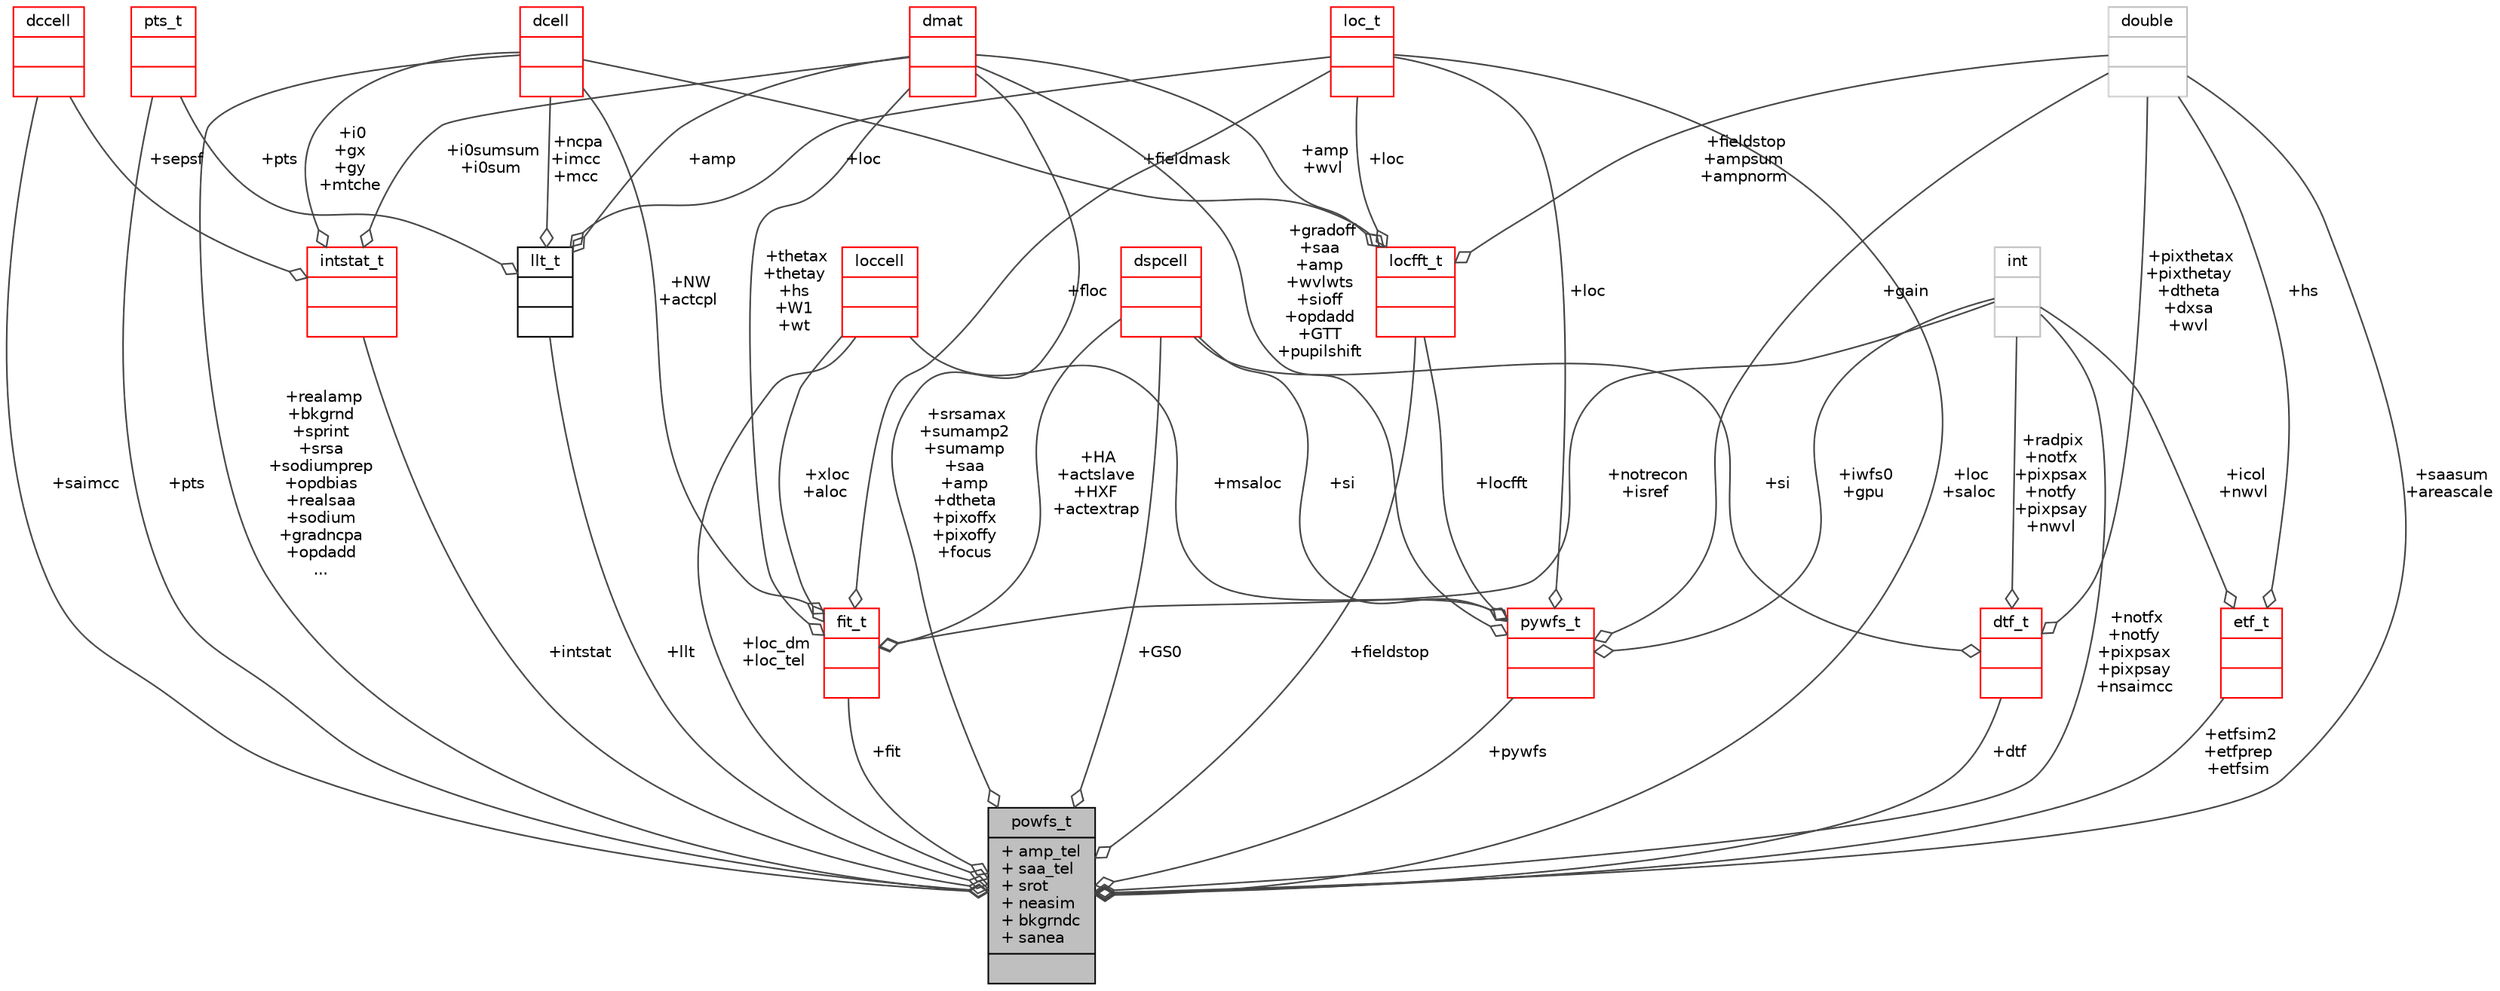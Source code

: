 digraph "powfs_t"
{
 // INTERACTIVE_SVG=YES
  bgcolor="transparent";
  edge [fontname="Helvetica",fontsize="10",labelfontname="Helvetica",labelfontsize="10"];
  node [fontname="Helvetica",fontsize="10",shape=record];
  Node39 [label="{powfs_t\n|+ amp_tel\l+ saa_tel\l+ srot\l+ neasim\l+ bkgrndc\l+ sanea\l|}",height=0.2,width=0.4,color="black", fillcolor="grey75", style="filled", fontcolor="black"];
  Node40 -> Node39 [color="grey25",fontsize="10",style="solid",label=" +realamp\n+bkgrnd\n+sprint\n+srsa\n+sodiumprep\n+opdbias\n+realsaa\n+sodium\n+gradncpa\n+opdadd\n..." ,arrowhead="odiamond",fontname="Helvetica"];
  Node40 [label="{dcell\n||}",height=0.2,width=0.4,color="red",URL="$type_8h.html#structdcell"];
  Node42 -> Node39 [color="grey25",fontsize="10",style="solid",label=" +loc_dm\n+loc_tel" ,arrowhead="odiamond",fontname="Helvetica"];
  Node42 [label="{loccell\n||}",height=0.2,width=0.4,color="red",URL="$type_8h.html#structloccell"];
  Node44 -> Node39 [color="grey25",fontsize="10",style="solid",label=" +GS0" ,arrowhead="odiamond",fontname="Helvetica"];
  Node44 [label="{dspcell\n||}",height=0.2,width=0.4,color="red",URL="$type_8h.html#structdspcell"];
  Node46 -> Node39 [color="grey25",fontsize="10",style="solid",label=" +saimcc" ,arrowhead="odiamond",fontname="Helvetica"];
  Node46 [label="{dccell\n||}",height=0.2,width=0.4,color="red",URL="$type_8h.html#structdccell"];
  Node48 -> Node39 [color="grey25",fontsize="10",style="solid",label=" +llt" ,arrowhead="odiamond",fontname="Helvetica"];
  Node48 [label="{llt_t\n||}",height=0.2,width=0.4,color="black",URL="$maos_2types_8h.html#structllt__t"];
  Node40 -> Node48 [color="grey25",fontsize="10",style="solid",label=" +ncpa\n+imcc\n+mcc" ,arrowhead="odiamond",fontname="Helvetica"];
  Node49 -> Node48 [color="grey25",fontsize="10",style="solid",label=" +amp" ,arrowhead="odiamond",fontname="Helvetica"];
  Node49 [label="{dmat\n||}",height=0.2,width=0.4,color="red",URL="$type_8h.html#structdmat"];
  Node51 -> Node48 [color="grey25",fontsize="10",style="solid",label=" +pts" ,arrowhead="odiamond",fontname="Helvetica"];
  Node51 [label="{pts_t\n||}",height=0.2,width=0.4,color="red",URL="$type_8h.html#structpts__t"];
  Node53 -> Node48 [color="grey25",fontsize="10",style="solid",label=" +loc" ,arrowhead="odiamond",fontname="Helvetica"];
  Node53 [label="{loc_t\n||}",height=0.2,width=0.4,color="red",URL="$type_8h.html#structloc__t"];
  Node55 -> Node39 [color="grey25",fontsize="10",style="solid",label=" +saasum\n+areascale" ,arrowhead="odiamond",fontname="Helvetica"];
  Node55 [label="{double\n||}",height=0.2,width=0.4,color="grey75"];
  Node56 -> Node39 [color="grey25",fontsize="10",style="solid",label=" +pywfs" ,arrowhead="odiamond",fontname="Helvetica"];
  Node56 [label="{pywfs_t\n||}",height=0.2,width=0.4,color="red",URL="$pywfs_8h.html#structpywfs__t"];
  Node42 -> Node56 [color="grey25",fontsize="10",style="solid",label=" +msaloc" ,arrowhead="odiamond",fontname="Helvetica"];
  Node44 -> Node56 [color="grey25",fontsize="10",style="solid",label=" +si" ,arrowhead="odiamond",fontname="Helvetica"];
  Node55 -> Node56 [color="grey25",fontsize="10",style="solid",label=" +gain" ,arrowhead="odiamond",fontname="Helvetica"];
  Node59 -> Node56 [color="grey25",fontsize="10",style="solid",label=" +locfft" ,arrowhead="odiamond",fontname="Helvetica"];
  Node59 [label="{locfft_t\n||}",height=0.2,width=0.4,color="red",URL="$locfft_8h.html#structlocfft__t"];
  Node40 -> Node59 [color="grey25",fontsize="10",style="solid",label=" +fieldmask" ,arrowhead="odiamond",fontname="Helvetica"];
  Node55 -> Node59 [color="grey25",fontsize="10",style="solid",label=" +fieldstop\n+ampsum\n+ampnorm" ,arrowhead="odiamond",fontname="Helvetica"];
  Node49 -> Node59 [color="grey25",fontsize="10",style="solid",label=" +amp\n+wvl" ,arrowhead="odiamond",fontname="Helvetica"];
  Node53 -> Node59 [color="grey25",fontsize="10",style="solid",label=" +loc" ,arrowhead="odiamond",fontname="Helvetica"];
  Node58 -> Node56 [color="grey25",fontsize="10",style="solid",label=" +iwfs0\n+gpu" ,arrowhead="odiamond",fontname="Helvetica"];
  Node58 [label="{int\n||}",height=0.2,width=0.4,color="grey75"];
  Node49 -> Node56 [color="grey25",fontsize="10",style="solid",label=" +gradoff\n+saa\n+amp\n+wvlwts\n+sioff\n+opdadd\n+GTT\n+pupilshift" ,arrowhead="odiamond",fontname="Helvetica"];
  Node53 -> Node56 [color="grey25",fontsize="10",style="solid",label=" +loc" ,arrowhead="odiamond",fontname="Helvetica"];
  Node68 -> Node39 [color="grey25",fontsize="10",style="solid",label=" +dtf" ,arrowhead="odiamond",fontname="Helvetica"];
  Node68 [label="{dtf_t\n||}",height=0.2,width=0.4,color="red",URL="$mkdtf_8h.html#structdtf__t"];
  Node44 -> Node68 [color="grey25",fontsize="10",style="solid",label=" +si" ,arrowhead="odiamond",fontname="Helvetica"];
  Node55 -> Node68 [color="grey25",fontsize="10",style="solid",label=" +pixthetax\n+pixthetay\n+dtheta\n+dxsa\n+wvl" ,arrowhead="odiamond",fontname="Helvetica"];
  Node58 -> Node68 [color="grey25",fontsize="10",style="solid",label=" +radpix\n+notfx\n+pixpsax\n+notfy\n+pixpsay\n+nwvl" ,arrowhead="odiamond",fontname="Helvetica"];
  Node69 -> Node39 [color="grey25",fontsize="10",style="solid",label=" +etfsim2\n+etfprep\n+etfsim" ,arrowhead="odiamond",fontname="Helvetica"];
  Node69 [label="{etf_t\n||}",height=0.2,width=0.4,color="red",URL="$mkdtf_8h.html#structetf__t"];
  Node55 -> Node69 [color="grey25",fontsize="10",style="solid",label=" +hs" ,arrowhead="odiamond",fontname="Helvetica"];
  Node58 -> Node69 [color="grey25",fontsize="10",style="solid",label=" +icol\n+nwvl" ,arrowhead="odiamond",fontname="Helvetica"];
  Node70 -> Node39 [color="grey25",fontsize="10",style="solid",label=" +intstat" ,arrowhead="odiamond",fontname="Helvetica"];
  Node70 [label="{intstat_t\n||}",height=0.2,width=0.4,color="red",URL="$maos_2types_8h.html#structintstat__t"];
  Node40 -> Node70 [color="grey25",fontsize="10",style="solid",label=" +i0\n+gx\n+gy\n+mtche" ,arrowhead="odiamond",fontname="Helvetica"];
  Node46 -> Node70 [color="grey25",fontsize="10",style="solid",label=" +sepsf" ,arrowhead="odiamond",fontname="Helvetica"];
  Node49 -> Node70 [color="grey25",fontsize="10",style="solid",label=" +i0sumsum\n+i0sum" ,arrowhead="odiamond",fontname="Helvetica"];
  Node59 -> Node39 [color="grey25",fontsize="10",style="solid",label=" +fieldstop" ,arrowhead="odiamond",fontname="Helvetica"];
  Node58 -> Node39 [color="grey25",fontsize="10",style="solid",label=" +notfx\n+notfy\n+pixpsax\n+pixpsay\n+nsaimcc" ,arrowhead="odiamond",fontname="Helvetica"];
  Node49 -> Node39 [color="grey25",fontsize="10",style="solid",label=" +srsamax\n+sumamp2\n+sumamp\n+saa\n+amp\n+dtheta\n+pixoffx\n+pixoffy\n+focus" ,arrowhead="odiamond",fontname="Helvetica"];
  Node51 -> Node39 [color="grey25",fontsize="10",style="solid",label=" +pts" ,arrowhead="odiamond",fontname="Helvetica"];
  Node73 -> Node39 [color="grey25",fontsize="10",style="solid",label=" +fit" ,arrowhead="odiamond",fontname="Helvetica"];
  Node73 [label="{fit_t\n||}",height=0.2,width=0.4,color="red",URL="$maos_2types_8h.html#structfit__t"];
  Node40 -> Node73 [color="grey25",fontsize="10",style="solid",label=" +NW\n+actcpl" ,arrowhead="odiamond",fontname="Helvetica"];
  Node42 -> Node73 [color="grey25",fontsize="10",style="solid",label=" +xloc\n+aloc" ,arrowhead="odiamond",fontname="Helvetica"];
  Node44 -> Node73 [color="grey25",fontsize="10",style="solid",label=" +HA\n+actslave\n+HXF\n+actextrap" ,arrowhead="odiamond",fontname="Helvetica"];
  Node58 -> Node73 [color="grey25",fontsize="10",style="solid",label=" +notrecon\n+isref" ,arrowhead="odiamond",fontname="Helvetica"];
  Node49 -> Node73 [color="grey25",fontsize="10",style="solid",label=" +thetax\n+thetay\n+hs\n+W1\n+wt" ,arrowhead="odiamond",fontname="Helvetica"];
  Node53 -> Node73 [color="grey25",fontsize="10",style="solid",label=" +floc" ,arrowhead="odiamond",fontname="Helvetica"];
  Node53 -> Node39 [color="grey25",fontsize="10",style="solid",label=" +loc\n+saloc" ,arrowhead="odiamond",fontname="Helvetica"];
}
